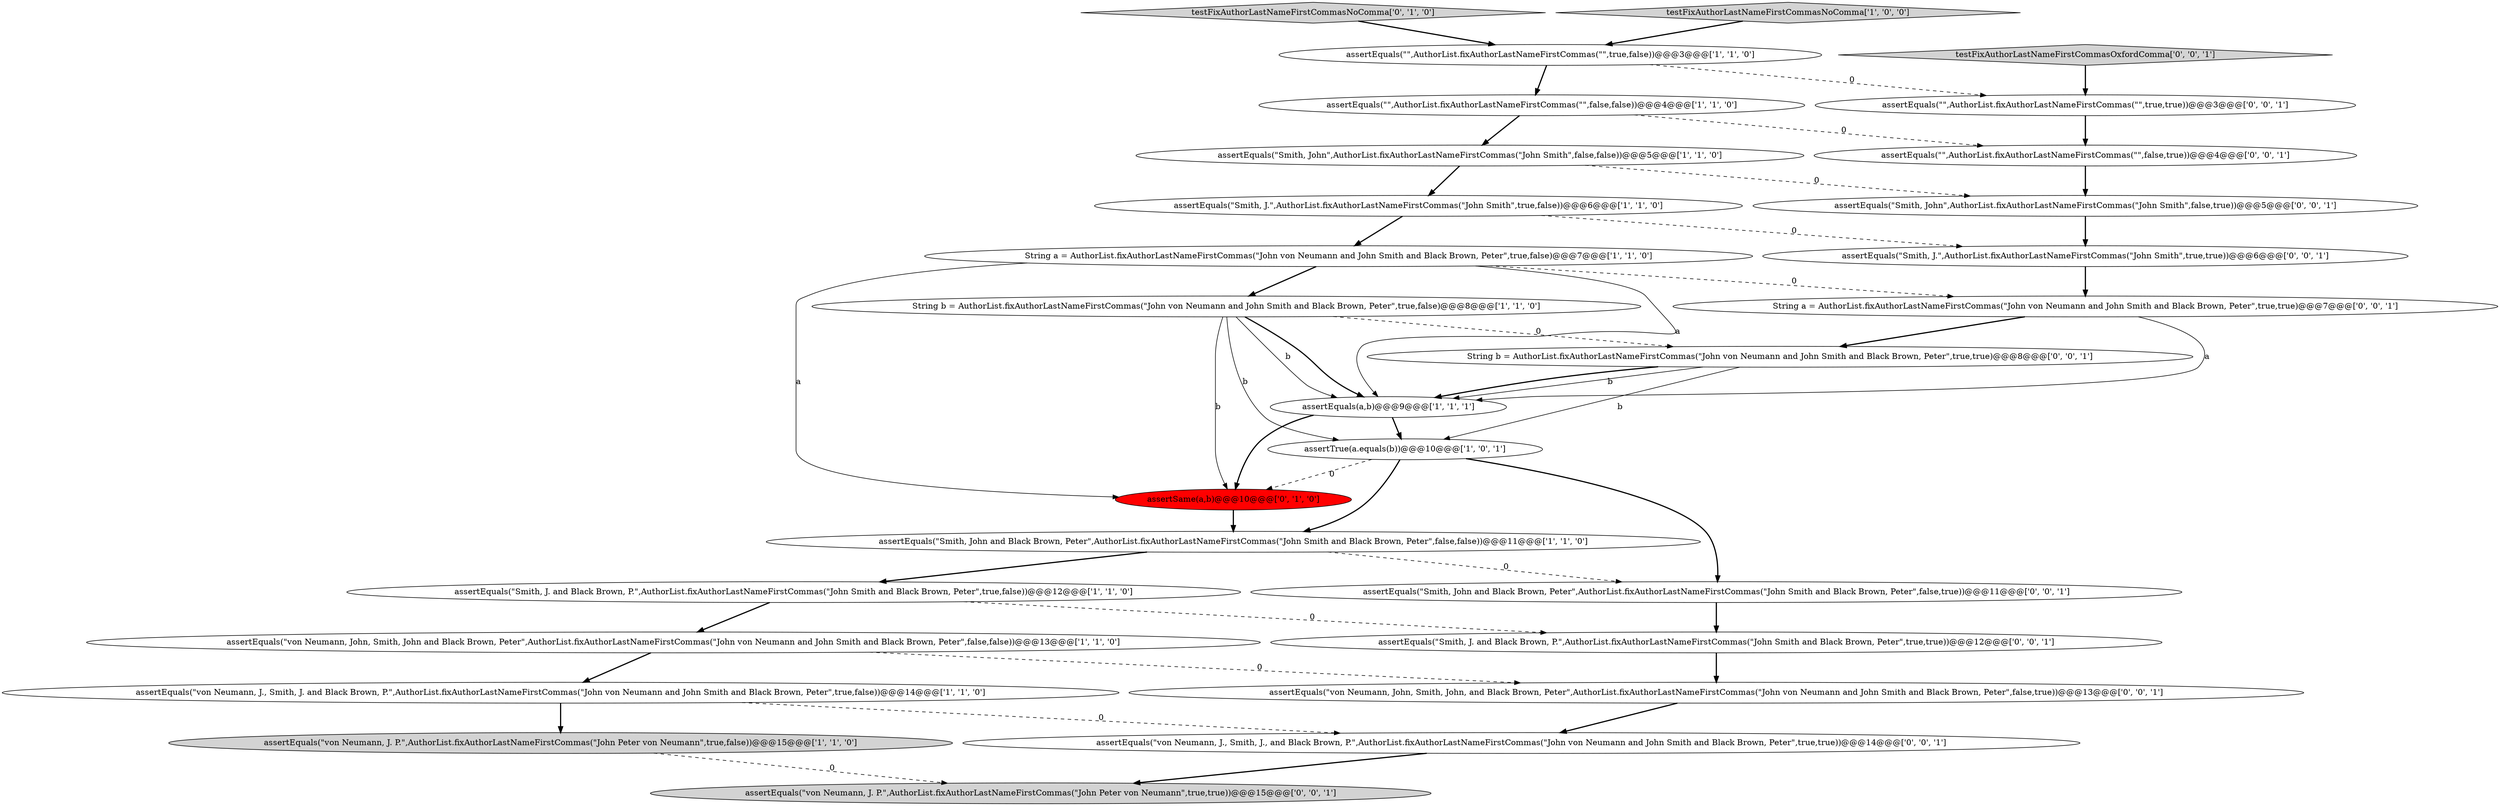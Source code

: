 digraph {
17 [style = filled, label = "assertEquals(\"\",AuthorList.fixAuthorLastNameFirstCommas(\"\",false,true))@@@4@@@['0', '0', '1']", fillcolor = white, shape = ellipse image = "AAA0AAABBB3BBB"];
21 [style = filled, label = "testFixAuthorLastNameFirstCommasOxfordComma['0', '0', '1']", fillcolor = lightgray, shape = diamond image = "AAA0AAABBB3BBB"];
0 [style = filled, label = "assertTrue(a.equals(b))@@@10@@@['1', '0', '1']", fillcolor = white, shape = ellipse image = "AAA0AAABBB1BBB"];
2 [style = filled, label = "assertEquals(\"Smith, John and Black Brown, Peter\",AuthorList.fixAuthorLastNameFirstCommas(\"John Smith and Black Brown, Peter\",false,false))@@@11@@@['1', '1', '0']", fillcolor = white, shape = ellipse image = "AAA0AAABBB1BBB"];
10 [style = filled, label = "String b = AuthorList.fixAuthorLastNameFirstCommas(\"John von Neumann and John Smith and Black Brown, Peter\",true,false)@@@8@@@['1', '1', '0']", fillcolor = white, shape = ellipse image = "AAA0AAABBB1BBB"];
26 [style = filled, label = "assertEquals(\"Smith, J. and Black Brown, P.\",AuthorList.fixAuthorLastNameFirstCommas(\"John Smith and Black Brown, Peter\",true,true))@@@12@@@['0', '0', '1']", fillcolor = white, shape = ellipse image = "AAA0AAABBB3BBB"];
27 [style = filled, label = "assertEquals(\"Smith, John and Black Brown, Peter\",AuthorList.fixAuthorLastNameFirstCommas(\"John Smith and Black Brown, Peter\",false,true))@@@11@@@['0', '0', '1']", fillcolor = white, shape = ellipse image = "AAA0AAABBB3BBB"];
14 [style = filled, label = "testFixAuthorLastNameFirstCommasNoComma['0', '1', '0']", fillcolor = lightgray, shape = diamond image = "AAA0AAABBB2BBB"];
20 [style = filled, label = "assertEquals(\"Smith, John\",AuthorList.fixAuthorLastNameFirstCommas(\"John Smith\",false,true))@@@5@@@['0', '0', '1']", fillcolor = white, shape = ellipse image = "AAA0AAABBB3BBB"];
3 [style = filled, label = "assertEquals(\"Smith, J.\",AuthorList.fixAuthorLastNameFirstCommas(\"John Smith\",true,false))@@@6@@@['1', '1', '0']", fillcolor = white, shape = ellipse image = "AAA0AAABBB1BBB"];
16 [style = filled, label = "String a = AuthorList.fixAuthorLastNameFirstCommas(\"John von Neumann and John Smith and Black Brown, Peter\",true,true)@@@7@@@['0', '0', '1']", fillcolor = white, shape = ellipse image = "AAA0AAABBB3BBB"];
22 [style = filled, label = "assertEquals(\"Smith, J.\",AuthorList.fixAuthorLastNameFirstCommas(\"John Smith\",true,true))@@@6@@@['0', '0', '1']", fillcolor = white, shape = ellipse image = "AAA0AAABBB3BBB"];
9 [style = filled, label = "String a = AuthorList.fixAuthorLastNameFirstCommas(\"John von Neumann and John Smith and Black Brown, Peter\",true,false)@@@7@@@['1', '1', '0']", fillcolor = white, shape = ellipse image = "AAA0AAABBB1BBB"];
11 [style = filled, label = "assertEquals(a,b)@@@9@@@['1', '1', '1']", fillcolor = white, shape = ellipse image = "AAA0AAABBB1BBB"];
1 [style = filled, label = "assertEquals(\"\",AuthorList.fixAuthorLastNameFirstCommas(\"\",false,false))@@@4@@@['1', '1', '0']", fillcolor = white, shape = ellipse image = "AAA0AAABBB1BBB"];
4 [style = filled, label = "assertEquals(\"Smith, John\",AuthorList.fixAuthorLastNameFirstCommas(\"John Smith\",false,false))@@@5@@@['1', '1', '0']", fillcolor = white, shape = ellipse image = "AAA0AAABBB1BBB"];
5 [style = filled, label = "assertEquals(\"von Neumann, J., Smith, J. and Black Brown, P.\",AuthorList.fixAuthorLastNameFirstCommas(\"John von Neumann and John Smith and Black Brown, Peter\",true,false))@@@14@@@['1', '1', '0']", fillcolor = white, shape = ellipse image = "AAA0AAABBB1BBB"];
8 [style = filled, label = "testFixAuthorLastNameFirstCommasNoComma['1', '0', '0']", fillcolor = lightgray, shape = diamond image = "AAA0AAABBB1BBB"];
18 [style = filled, label = "assertEquals(\"von Neumann, John, Smith, John, and Black Brown, Peter\",AuthorList.fixAuthorLastNameFirstCommas(\"John von Neumann and John Smith and Black Brown, Peter\",false,true))@@@13@@@['0', '0', '1']", fillcolor = white, shape = ellipse image = "AAA0AAABBB3BBB"];
13 [style = filled, label = "assertEquals(\"\",AuthorList.fixAuthorLastNameFirstCommas(\"\",true,false))@@@3@@@['1', '1', '0']", fillcolor = white, shape = ellipse image = "AAA0AAABBB1BBB"];
6 [style = filled, label = "assertEquals(\"von Neumann, J. P.\",AuthorList.fixAuthorLastNameFirstCommas(\"John Peter von Neumann\",true,false))@@@15@@@['1', '1', '0']", fillcolor = lightgray, shape = ellipse image = "AAA0AAABBB1BBB"];
25 [style = filled, label = "assertEquals(\"\",AuthorList.fixAuthorLastNameFirstCommas(\"\",true,true))@@@3@@@['0', '0', '1']", fillcolor = white, shape = ellipse image = "AAA0AAABBB3BBB"];
23 [style = filled, label = "String b = AuthorList.fixAuthorLastNameFirstCommas(\"John von Neumann and John Smith and Black Brown, Peter\",true,true)@@@8@@@['0', '0', '1']", fillcolor = white, shape = ellipse image = "AAA0AAABBB3BBB"];
24 [style = filled, label = "assertEquals(\"von Neumann, J. P.\",AuthorList.fixAuthorLastNameFirstCommas(\"John Peter von Neumann\",true,true))@@@15@@@['0', '0', '1']", fillcolor = lightgray, shape = ellipse image = "AAA0AAABBB3BBB"];
12 [style = filled, label = "assertEquals(\"Smith, J. and Black Brown, P.\",AuthorList.fixAuthorLastNameFirstCommas(\"John Smith and Black Brown, Peter\",true,false))@@@12@@@['1', '1', '0']", fillcolor = white, shape = ellipse image = "AAA0AAABBB1BBB"];
19 [style = filled, label = "assertEquals(\"von Neumann, J., Smith, J., and Black Brown, P.\",AuthorList.fixAuthorLastNameFirstCommas(\"John von Neumann and John Smith and Black Brown, Peter\",true,true))@@@14@@@['0', '0', '1']", fillcolor = white, shape = ellipse image = "AAA0AAABBB3BBB"];
15 [style = filled, label = "assertSame(a,b)@@@10@@@['0', '1', '0']", fillcolor = red, shape = ellipse image = "AAA1AAABBB2BBB"];
7 [style = filled, label = "assertEquals(\"von Neumann, John, Smith, John and Black Brown, Peter\",AuthorList.fixAuthorLastNameFirstCommas(\"John von Neumann and John Smith and Black Brown, Peter\",false,false))@@@13@@@['1', '1', '0']", fillcolor = white, shape = ellipse image = "AAA0AAABBB1BBB"];
4->3 [style = bold, label=""];
1->4 [style = bold, label=""];
15->2 [style = bold, label=""];
23->0 [style = solid, label="b"];
9->16 [style = dashed, label="0"];
10->15 [style = solid, label="b"];
7->18 [style = dashed, label="0"];
9->11 [style = solid, label="a"];
22->16 [style = bold, label=""];
0->27 [style = bold, label=""];
16->11 [style = solid, label="a"];
23->11 [style = solid, label="b"];
0->2 [style = bold, label=""];
18->19 [style = bold, label=""];
26->18 [style = bold, label=""];
2->27 [style = dashed, label="0"];
0->15 [style = dashed, label="0"];
3->22 [style = dashed, label="0"];
16->23 [style = bold, label=""];
9->10 [style = bold, label=""];
21->25 [style = bold, label=""];
13->25 [style = dashed, label="0"];
25->17 [style = bold, label=""];
12->7 [style = bold, label=""];
13->1 [style = bold, label=""];
11->15 [style = bold, label=""];
2->12 [style = bold, label=""];
20->22 [style = bold, label=""];
19->24 [style = bold, label=""];
12->26 [style = dashed, label="0"];
3->9 [style = bold, label=""];
7->5 [style = bold, label=""];
11->0 [style = bold, label=""];
1->17 [style = dashed, label="0"];
27->26 [style = bold, label=""];
5->6 [style = bold, label=""];
4->20 [style = dashed, label="0"];
6->24 [style = dashed, label="0"];
9->15 [style = solid, label="a"];
10->0 [style = solid, label="b"];
10->11 [style = solid, label="b"];
14->13 [style = bold, label=""];
23->11 [style = bold, label=""];
5->19 [style = dashed, label="0"];
10->23 [style = dashed, label="0"];
8->13 [style = bold, label=""];
17->20 [style = bold, label=""];
10->11 [style = bold, label=""];
}

